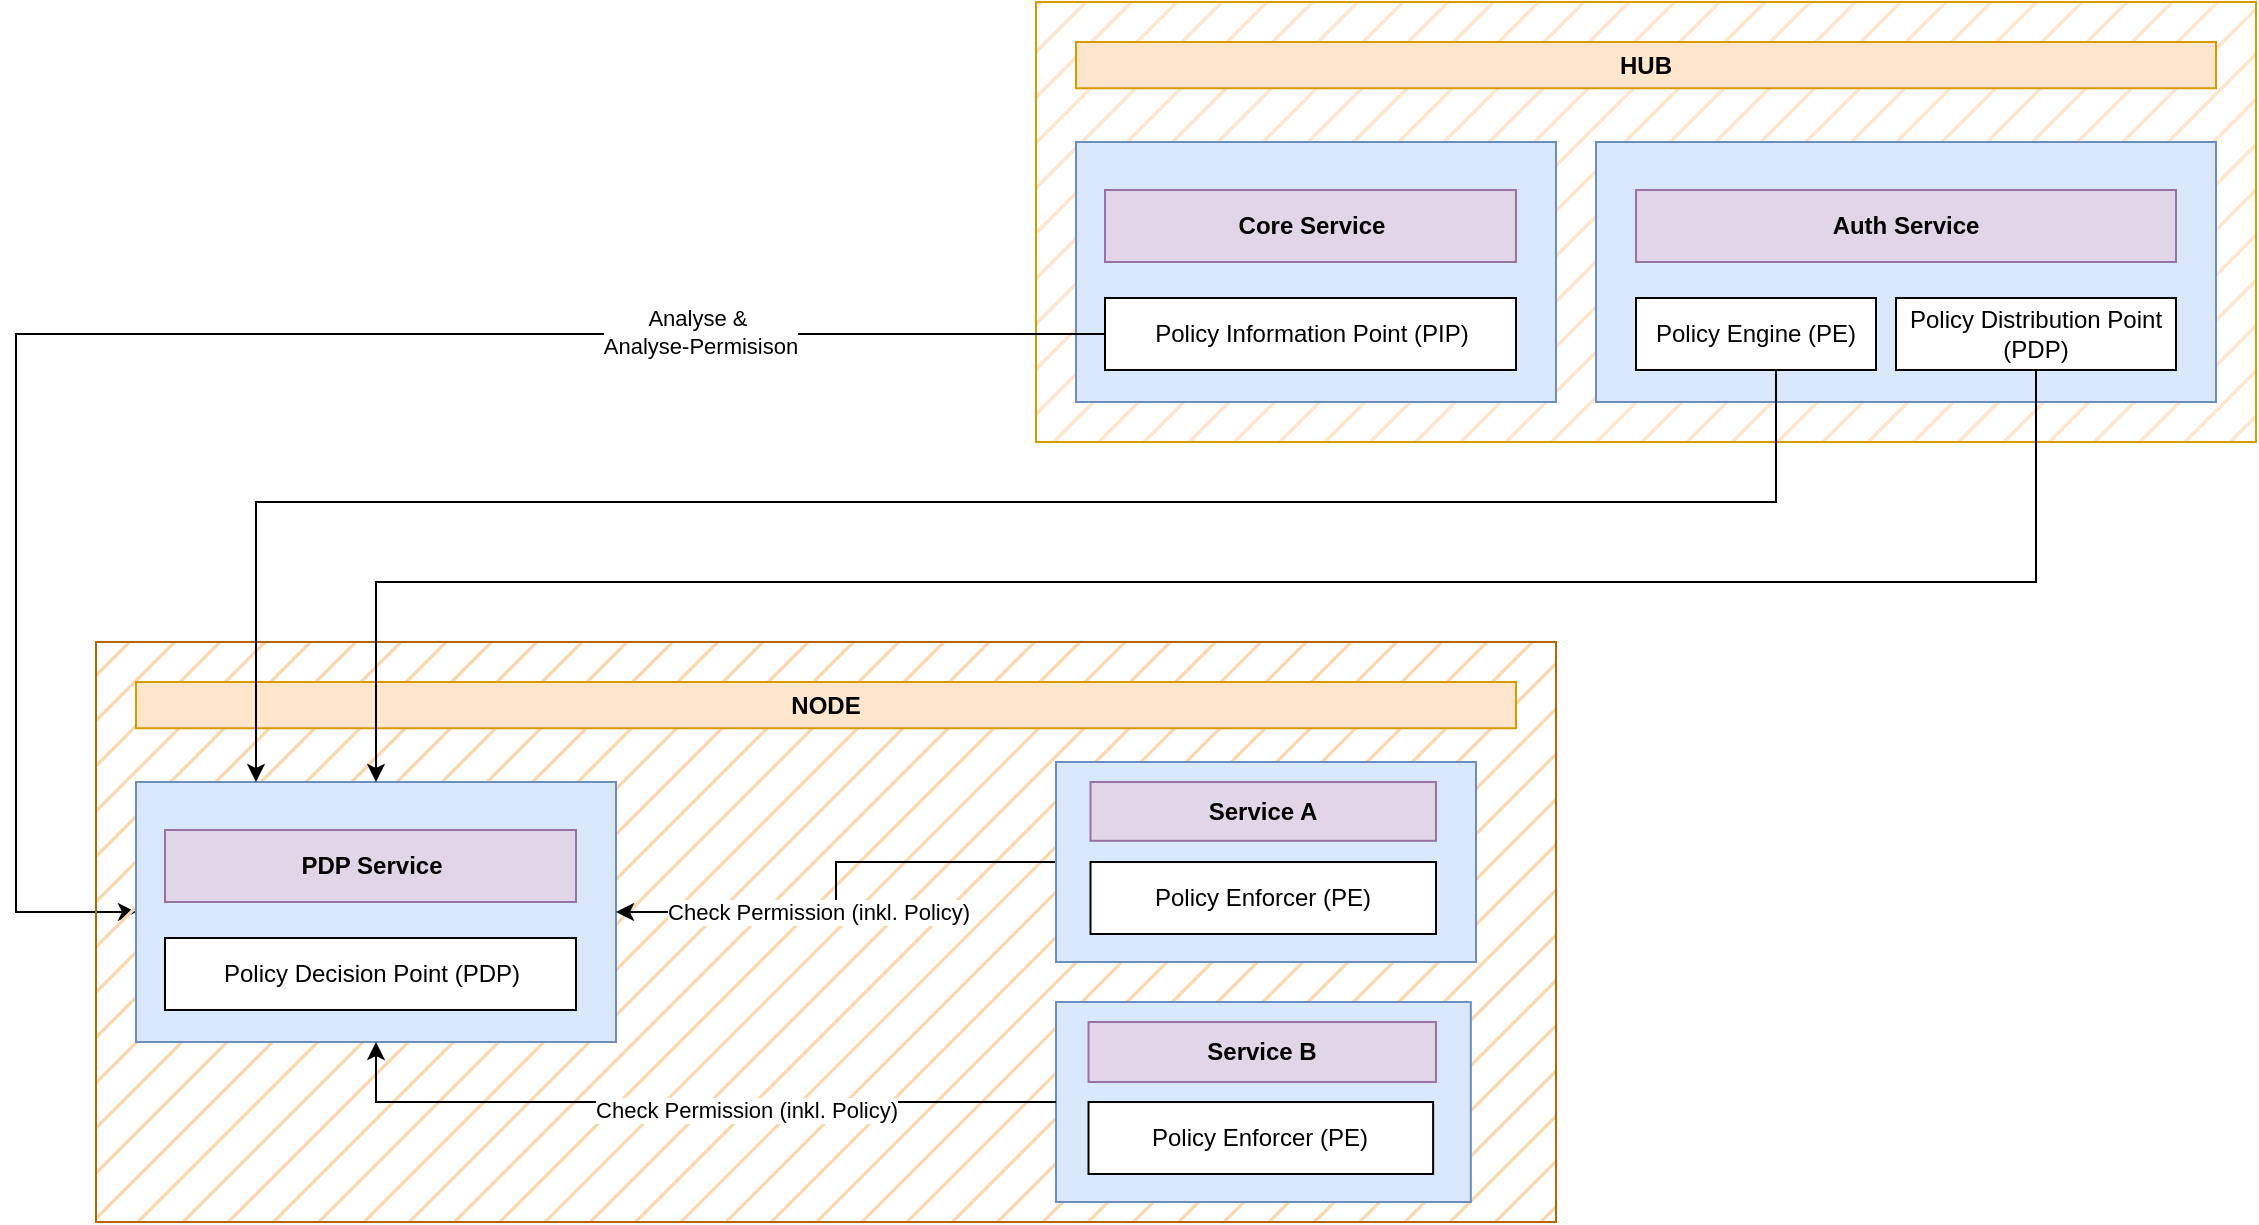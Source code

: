 <mxfile version="24.6.1" type="github">
  <diagram name="Seite-1" id="-UyRnp7pN4u1oVRSI-fB">
    <mxGraphModel dx="2266" dy="1987" grid="1" gridSize="10" guides="1" tooltips="1" connect="1" arrows="1" fold="1" page="1" pageScale="1" pageWidth="827" pageHeight="1169" math="0" shadow="0">
      <root>
        <mxCell id="0" />
        <mxCell id="1" parent="0" />
        <mxCell id="WulgHTzPr-4XbaBLYJl2-1" value="" style="group;fillColor=#fad7ac;strokeColor=#b46504;fillStyle=hatch;container=0;" vertex="1" connectable="0" parent="1">
          <mxGeometry x="650" y="-860" width="610" height="220" as="geometry" />
        </mxCell>
        <mxCell id="WulgHTzPr-4XbaBLYJl2-2" value="" style="rounded=0;whiteSpace=wrap;html=1;fillColor=#ffe6cc;fillStyle=hatch;strokeColor=#d79b00;container=0;" vertex="1" parent="1">
          <mxGeometry x="650" y="-860" width="610" height="220" as="geometry" />
        </mxCell>
        <mxCell id="WulgHTzPr-4XbaBLYJl2-3" value="&lt;b&gt;HUB&lt;/b&gt;" style="rounded=0;whiteSpace=wrap;html=1;fillColor=#ffe6cc;strokeColor=#d79b00;container=0;" vertex="1" parent="1">
          <mxGeometry x="670" y="-840" width="570" height="23.13" as="geometry" />
        </mxCell>
        <mxCell id="WulgHTzPr-4XbaBLYJl2-5" value="" style="rounded=0;whiteSpace=wrap;html=1;fillColor=#dae8fc;strokeColor=#6c8ebf;container=0;" vertex="1" parent="1">
          <mxGeometry x="670" y="-790" width="240" height="130" as="geometry" />
        </mxCell>
        <mxCell id="WulgHTzPr-4XbaBLYJl2-6" value="&lt;b&gt;Core Service&lt;/b&gt;" style="rounded=0;whiteSpace=wrap;html=1;fillColor=#e1d5e7;strokeColor=#9673a6;container=0;" vertex="1" parent="1">
          <mxGeometry x="684.5" y="-766" width="205.5" height="36" as="geometry" />
        </mxCell>
        <mxCell id="WulgHTzPr-4XbaBLYJl2-37" style="edgeStyle=orthogonalEdgeStyle;rounded=0;orthogonalLoop=1;jettySize=auto;html=1;entryX=0;entryY=0.5;entryDx=0;entryDy=0;" edge="1" parent="1" source="WulgHTzPr-4XbaBLYJl2-7" target="WulgHTzPr-4XbaBLYJl2-18">
          <mxGeometry relative="1" as="geometry">
            <Array as="points">
              <mxPoint x="140" y="-694" />
              <mxPoint x="140" y="-405" />
            </Array>
          </mxGeometry>
        </mxCell>
        <mxCell id="WulgHTzPr-4XbaBLYJl2-44" value="Analyse &amp;amp;&amp;nbsp;&lt;div&gt;Analyse-Permisison&lt;/div&gt;" style="edgeLabel;html=1;align=center;verticalAlign=middle;resizable=0;points=[];" vertex="1" connectable="0" parent="WulgHTzPr-4XbaBLYJl2-37">
          <mxGeometry x="-0.546" y="-1" relative="1" as="geometry">
            <mxPoint as="offset" />
          </mxGeometry>
        </mxCell>
        <mxCell id="WulgHTzPr-4XbaBLYJl2-7" value="Policy Information Point (PIP)" style="rounded=0;whiteSpace=wrap;html=1;container=0;" vertex="1" parent="1">
          <mxGeometry x="684.5" y="-712" width="205.5" height="36" as="geometry" />
        </mxCell>
        <mxCell id="WulgHTzPr-4XbaBLYJl2-9" value="" style="rounded=0;whiteSpace=wrap;html=1;fillColor=#dae8fc;strokeColor=#6c8ebf;container=0;" vertex="1" parent="1">
          <mxGeometry x="930" y="-790" width="310" height="130" as="geometry" />
        </mxCell>
        <mxCell id="WulgHTzPr-4XbaBLYJl2-10" value="&lt;b&gt;Auth Service&lt;/b&gt;" style="rounded=0;whiteSpace=wrap;html=1;fillColor=#e1d5e7;strokeColor=#9673a6;container=0;" vertex="1" parent="1">
          <mxGeometry x="950" y="-766" width="270" height="36" as="geometry" />
        </mxCell>
        <mxCell id="WulgHTzPr-4XbaBLYJl2-11" value="Policy Engine (PE)" style="rounded=0;whiteSpace=wrap;html=1;container=0;" vertex="1" parent="1">
          <mxGeometry x="950" y="-712" width="120" height="36" as="geometry" />
        </mxCell>
        <mxCell id="WulgHTzPr-4XbaBLYJl2-12" value="Policy Distribution Point (PDP)" style="rounded=0;whiteSpace=wrap;html=1;container=0;" vertex="1" parent="1">
          <mxGeometry x="1080" y="-712" width="140" height="36" as="geometry" />
        </mxCell>
        <mxCell id="WulgHTzPr-4XbaBLYJl2-16" value="" style="rounded=0;whiteSpace=wrap;html=1;fillColor=#ffe6cc;fillStyle=hatch;strokeColor=#d79b00;container=0;" vertex="1" parent="1">
          <mxGeometry x="180" y="-540" width="730" height="290" as="geometry" />
        </mxCell>
        <mxCell id="WulgHTzPr-4XbaBLYJl2-15" value="" style="group;fillColor=#fad7ac;strokeColor=#b46504;fillStyle=hatch;container=0;" vertex="1" connectable="0" parent="1">
          <mxGeometry x="180" y="-540" width="730" height="290" as="geometry" />
        </mxCell>
        <mxCell id="WulgHTzPr-4XbaBLYJl2-17" value="&lt;b&gt;NODE&lt;/b&gt;" style="rounded=0;whiteSpace=wrap;html=1;fillColor=#ffe6cc;strokeColor=#d79b00;container=0;" vertex="1" parent="1">
          <mxGeometry x="200" y="-520" width="690" height="23.13" as="geometry" />
        </mxCell>
        <mxCell id="WulgHTzPr-4XbaBLYJl2-18" value="" style="rounded=0;whiteSpace=wrap;html=1;fillColor=#dae8fc;strokeColor=#6c8ebf;container=0;" vertex="1" parent="1">
          <mxGeometry x="200" y="-470" width="240" height="130" as="geometry" />
        </mxCell>
        <mxCell id="WulgHTzPr-4XbaBLYJl2-19" value="&lt;b&gt;PDP Service&lt;/b&gt;" style="rounded=0;whiteSpace=wrap;html=1;fillColor=#e1d5e7;strokeColor=#9673a6;container=0;" vertex="1" parent="1">
          <mxGeometry x="214.5" y="-446" width="205.5" height="36" as="geometry" />
        </mxCell>
        <mxCell id="WulgHTzPr-4XbaBLYJl2-20" value="Policy Decision Point (PDP)" style="rounded=0;whiteSpace=wrap;html=1;container=0;" vertex="1" parent="1">
          <mxGeometry x="214.5" y="-392" width="205.5" height="36" as="geometry" />
        </mxCell>
        <mxCell id="WulgHTzPr-4XbaBLYJl2-28" value="" style="group" vertex="1" connectable="0" parent="1">
          <mxGeometry x="660" y="-360" width="210" height="100" as="geometry" />
        </mxCell>
        <mxCell id="WulgHTzPr-4XbaBLYJl2-29" value="" style="rounded=0;whiteSpace=wrap;html=1;fillColor=#dae8fc;strokeColor=#6c8ebf;container=0;" vertex="1" parent="WulgHTzPr-4XbaBLYJl2-28">
          <mxGeometry width="207.407" height="100" as="geometry" />
        </mxCell>
        <mxCell id="WulgHTzPr-4XbaBLYJl2-30" value="&lt;b&gt;Service B&lt;/b&gt;" style="rounded=0;whiteSpace=wrap;html=1;fillColor=#e1d5e7;strokeColor=#9673a6;container=0;" vertex="1" parent="WulgHTzPr-4XbaBLYJl2-28">
          <mxGeometry x="16.26" y="10" width="173.74" height="30" as="geometry" />
        </mxCell>
        <mxCell id="WulgHTzPr-4XbaBLYJl2-39" value="Policy Enforcer (PE)" style="rounded=0;whiteSpace=wrap;html=1;container=0;" vertex="1" parent="WulgHTzPr-4XbaBLYJl2-28">
          <mxGeometry x="16.263" y="50" width="172.29" height="36" as="geometry" />
        </mxCell>
        <mxCell id="WulgHTzPr-4XbaBLYJl2-32" style="edgeStyle=orthogonalEdgeStyle;rounded=0;orthogonalLoop=1;jettySize=auto;html=1;entryX=0.5;entryY=1;entryDx=0;entryDy=0;exitX=0;exitY=0.5;exitDx=0;exitDy=0;" edge="1" parent="1" source="WulgHTzPr-4XbaBLYJl2-29" target="WulgHTzPr-4XbaBLYJl2-18">
          <mxGeometry relative="1" as="geometry">
            <mxPoint x="630" y="-300" as="sourcePoint" />
          </mxGeometry>
        </mxCell>
        <mxCell id="WulgHTzPr-4XbaBLYJl2-34" value="Check Permission (inkl. Policy)" style="edgeLabel;html=1;align=center;verticalAlign=middle;resizable=0;points=[];" vertex="1" connectable="0" parent="WulgHTzPr-4XbaBLYJl2-32">
          <mxGeometry x="-0.161" y="4" relative="1" as="geometry">
            <mxPoint as="offset" />
          </mxGeometry>
        </mxCell>
        <mxCell id="WulgHTzPr-4XbaBLYJl2-33" style="edgeStyle=orthogonalEdgeStyle;rounded=0;orthogonalLoop=1;jettySize=auto;html=1;entryX=1;entryY=0.5;entryDx=0;entryDy=0;" edge="1" parent="1" source="WulgHTzPr-4XbaBLYJl2-21" target="WulgHTzPr-4XbaBLYJl2-18">
          <mxGeometry relative="1" as="geometry" />
        </mxCell>
        <mxCell id="WulgHTzPr-4XbaBLYJl2-35" value="Check Permission (inkl. Policy)" style="edgeLabel;html=1;align=center;verticalAlign=middle;resizable=0;points=[];" vertex="1" connectable="0" parent="WulgHTzPr-4XbaBLYJl2-33">
          <mxGeometry x="0.176" relative="1" as="geometry">
            <mxPoint as="offset" />
          </mxGeometry>
        </mxCell>
        <mxCell id="WulgHTzPr-4XbaBLYJl2-36" style="edgeStyle=orthogonalEdgeStyle;rounded=0;orthogonalLoop=1;jettySize=auto;html=1;entryX=0.25;entryY=0;entryDx=0;entryDy=0;exitX=0.5;exitY=1;exitDx=0;exitDy=0;" edge="1" parent="1" source="WulgHTzPr-4XbaBLYJl2-11" target="WulgHTzPr-4XbaBLYJl2-18">
          <mxGeometry relative="1" as="geometry">
            <Array as="points">
              <mxPoint x="1020" y="-610" />
              <mxPoint x="260" y="-610" />
            </Array>
          </mxGeometry>
        </mxCell>
        <mxCell id="WulgHTzPr-4XbaBLYJl2-21" value="" style="rounded=0;whiteSpace=wrap;html=1;fillColor=#dae8fc;strokeColor=#6c8ebf;container=0;" vertex="1" parent="1">
          <mxGeometry x="660" y="-480" width="210" height="100" as="geometry" />
        </mxCell>
        <mxCell id="WulgHTzPr-4XbaBLYJl2-22" value="&lt;b&gt;Service A&lt;/b&gt;" style="rounded=0;whiteSpace=wrap;html=1;fillColor=#e1d5e7;strokeColor=#9673a6;container=0;" vertex="1" parent="1">
          <mxGeometry x="677.25" y="-470" width="172.75" height="29.4" as="geometry" />
        </mxCell>
        <mxCell id="WulgHTzPr-4XbaBLYJl2-40" value="Policy Enforcer (PE)" style="rounded=0;whiteSpace=wrap;html=1;container=0;" vertex="1" parent="1">
          <mxGeometry x="677.25" y="-430" width="172.75" height="36" as="geometry" />
        </mxCell>
        <mxCell id="WulgHTzPr-4XbaBLYJl2-42" style="edgeStyle=orthogonalEdgeStyle;rounded=0;orthogonalLoop=1;jettySize=auto;html=1;" edge="1" parent="1" source="WulgHTzPr-4XbaBLYJl2-12" target="WulgHTzPr-4XbaBLYJl2-18">
          <mxGeometry relative="1" as="geometry">
            <Array as="points">
              <mxPoint x="1150" y="-570" />
              <mxPoint x="320" y="-570" />
            </Array>
          </mxGeometry>
        </mxCell>
      </root>
    </mxGraphModel>
  </diagram>
</mxfile>

